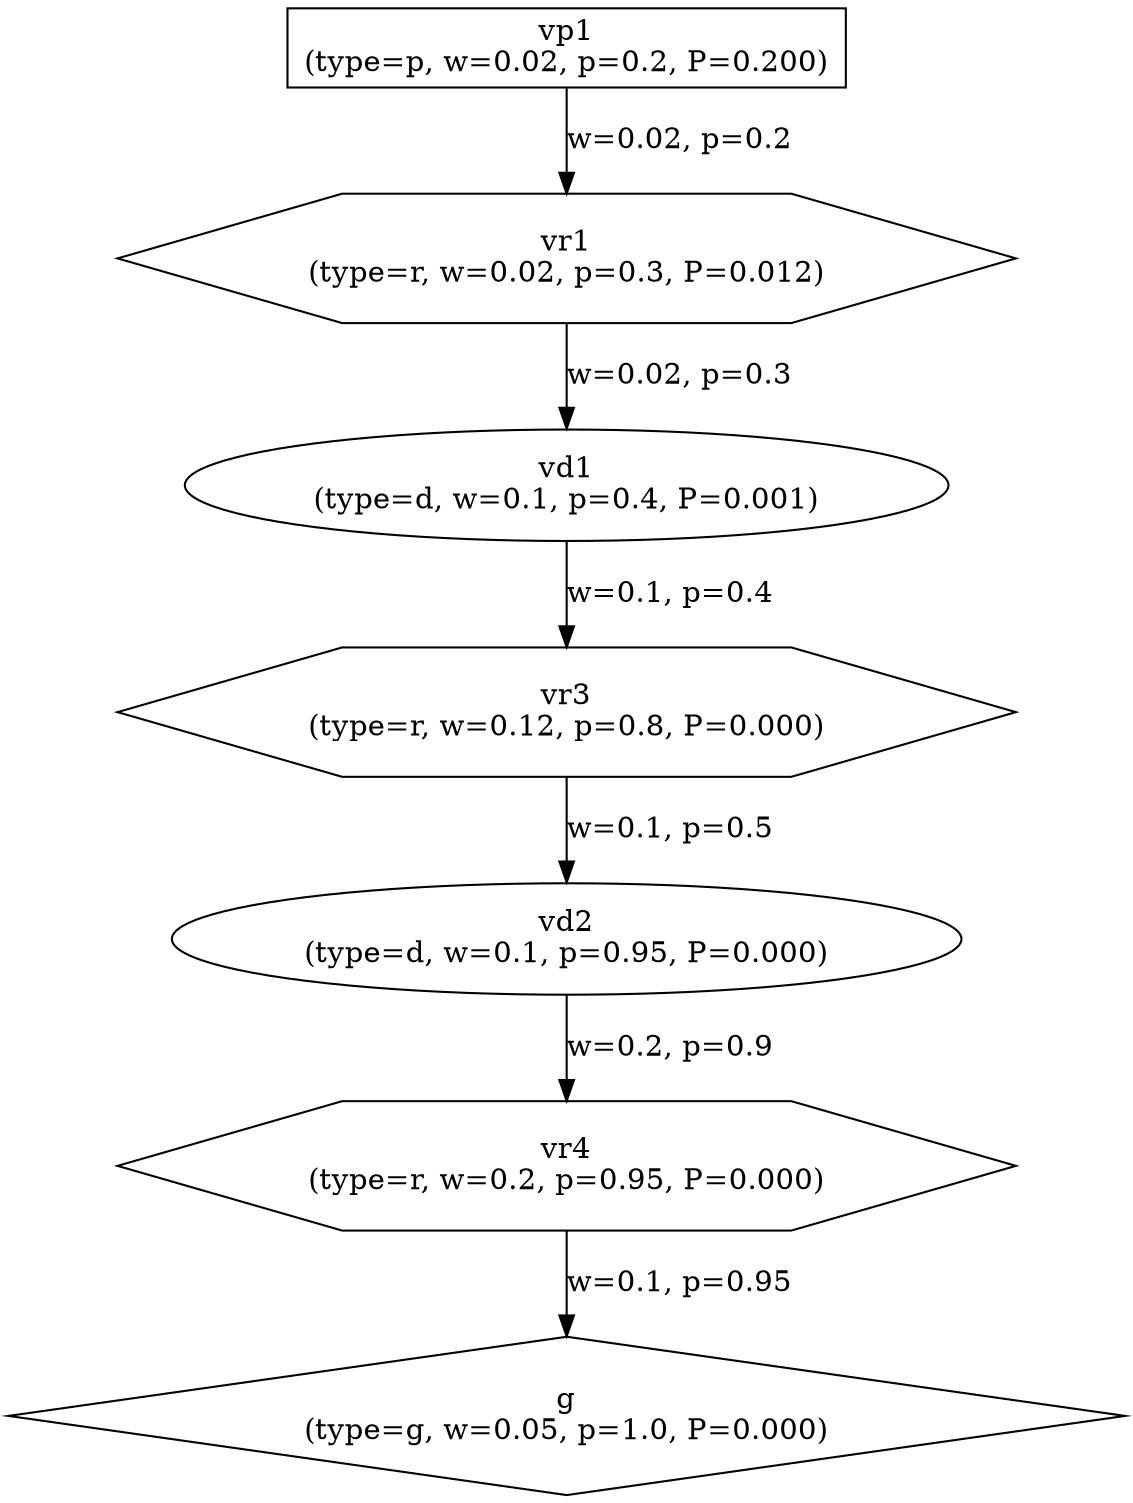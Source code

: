 digraph Trace {
  rankdir=TB;
  "g" [shape=diamond, label="g\n(type=g, w=0.05, p=1.0, P=0.000)"];
  "vd1" [shape=ellipse, label="vd1\n(type=d, w=0.1, p=0.4, P=0.001)"];
  "vd2" [shape=ellipse, label="vd2\n(type=d, w=0.1, p=0.95, P=0.000)"];
  "vp1" [shape=box, label="vp1\n(type=p, w=0.02, p=0.2, P=0.200)"];
  "vr1" [shape=hexagon, label="vr1\n(type=r, w=0.02, p=0.3, P=0.012)"];
  "vr3" [shape=hexagon, label="vr3\n(type=r, w=0.12, p=0.8, P=0.000)"];
  "vr4" [shape=hexagon, label="vr4\n(type=r, w=0.2, p=0.95, P=0.000)"];
  "vd1" -> "vr3" [label="w=0.1, p=0.4"];
  "vd2" -> "vr4" [label="w=0.2, p=0.9"];
  "vp1" -> "vr1" [label="w=0.02, p=0.2"];
  "vr1" -> "vd1" [label="w=0.02, p=0.3"];
  "vr3" -> "vd2" [label="w=0.1, p=0.5"];
  "vr4" -> "g" [label="w=0.1, p=0.95"];
}